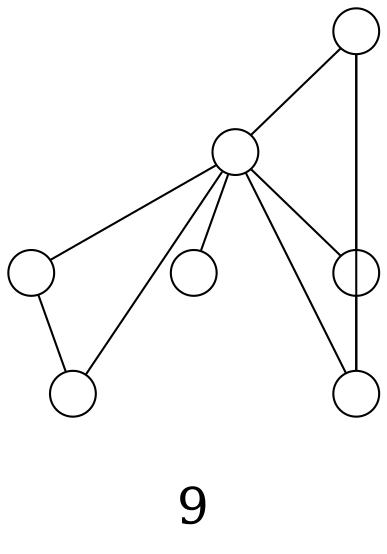 /*****
9
*****/

graph G {
  graph [splines=false overlap=false]
  node  [shape=ellipse, width=0.3, height=0.3, label=""]
  9 ;
  7 ;
  10 ;
  11 ;
  1424 ;
  1425 ;
  1532 ;
  9 -- 10;
  9 -- 11;
  9 -- 1424;
  9 -- 1425;
  9 -- 1532;
  7 -- 9;
  7 -- 10;
  7 -- 11;
  10 -- 11;
  1424 -- 1425;
  label = "\n9\n";  fontsize=24;
}

